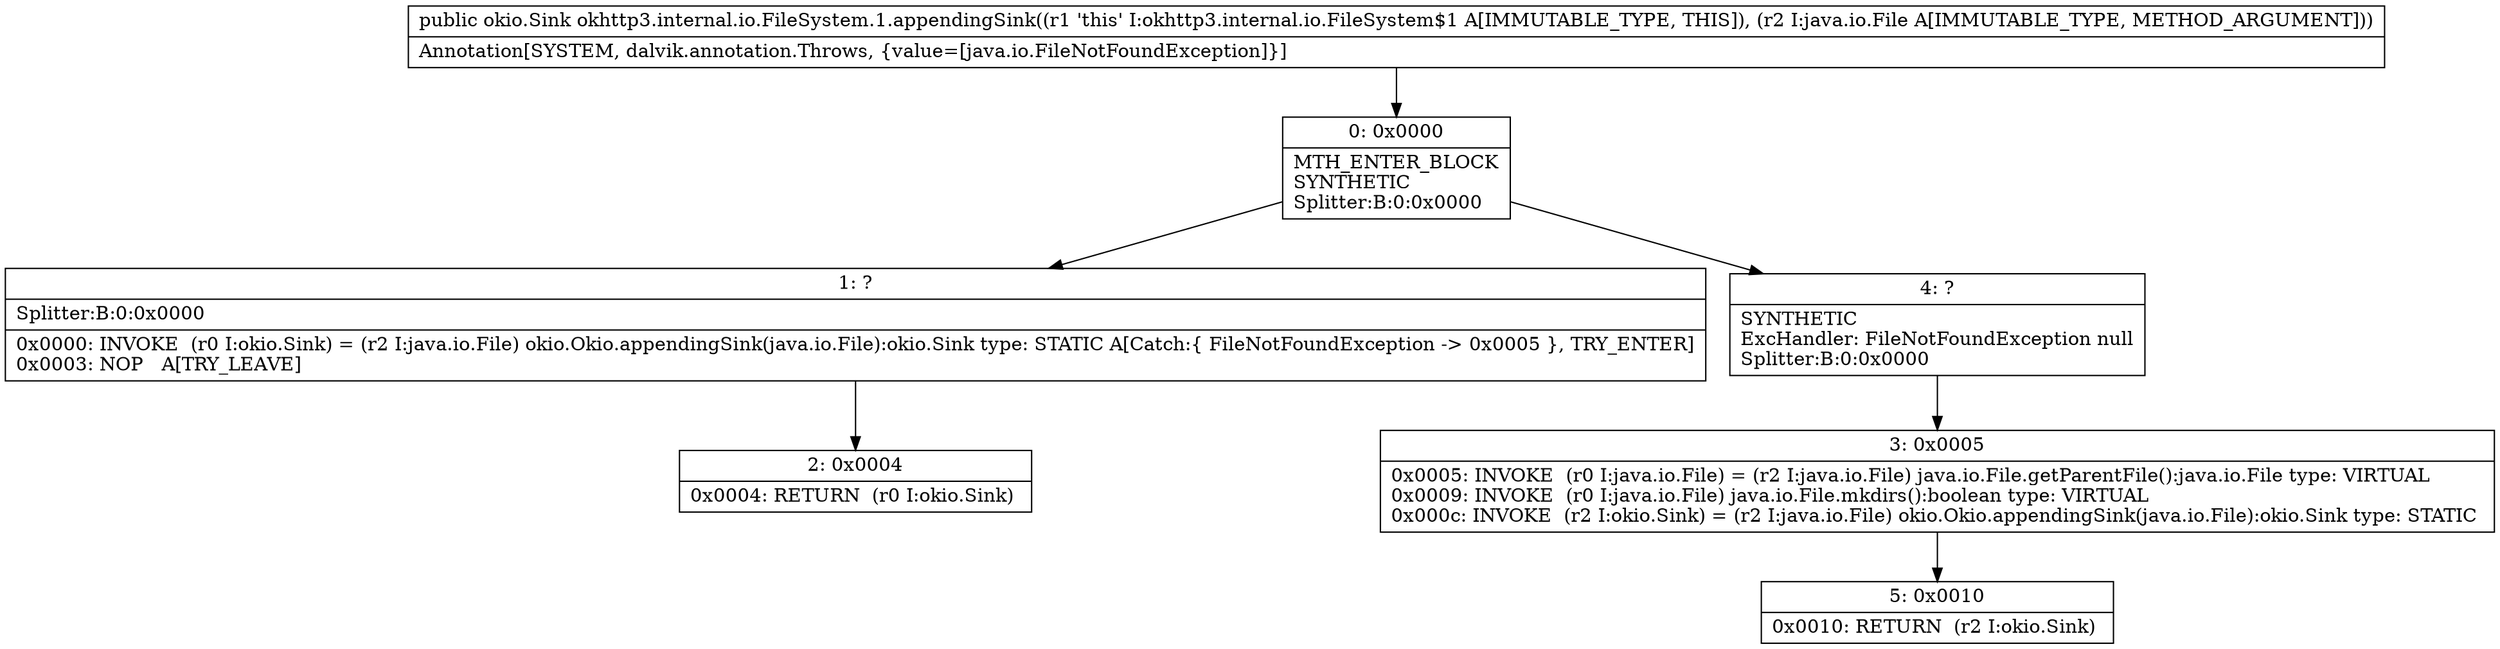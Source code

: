 digraph "CFG forokhttp3.internal.io.FileSystem.1.appendingSink(Ljava\/io\/File;)Lokio\/Sink;" {
Node_0 [shape=record,label="{0\:\ 0x0000|MTH_ENTER_BLOCK\lSYNTHETIC\lSplitter:B:0:0x0000\l}"];
Node_1 [shape=record,label="{1\:\ ?|Splitter:B:0:0x0000\l|0x0000: INVOKE  (r0 I:okio.Sink) = (r2 I:java.io.File) okio.Okio.appendingSink(java.io.File):okio.Sink type: STATIC A[Catch:\{ FileNotFoundException \-\> 0x0005 \}, TRY_ENTER]\l0x0003: NOP   A[TRY_LEAVE]\l}"];
Node_2 [shape=record,label="{2\:\ 0x0004|0x0004: RETURN  (r0 I:okio.Sink) \l}"];
Node_3 [shape=record,label="{3\:\ 0x0005|0x0005: INVOKE  (r0 I:java.io.File) = (r2 I:java.io.File) java.io.File.getParentFile():java.io.File type: VIRTUAL \l0x0009: INVOKE  (r0 I:java.io.File) java.io.File.mkdirs():boolean type: VIRTUAL \l0x000c: INVOKE  (r2 I:okio.Sink) = (r2 I:java.io.File) okio.Okio.appendingSink(java.io.File):okio.Sink type: STATIC \l}"];
Node_4 [shape=record,label="{4\:\ ?|SYNTHETIC\lExcHandler: FileNotFoundException null\lSplitter:B:0:0x0000\l}"];
Node_5 [shape=record,label="{5\:\ 0x0010|0x0010: RETURN  (r2 I:okio.Sink) \l}"];
MethodNode[shape=record,label="{public okio.Sink okhttp3.internal.io.FileSystem.1.appendingSink((r1 'this' I:okhttp3.internal.io.FileSystem$1 A[IMMUTABLE_TYPE, THIS]), (r2 I:java.io.File A[IMMUTABLE_TYPE, METHOD_ARGUMENT]))  | Annotation[SYSTEM, dalvik.annotation.Throws, \{value=[java.io.FileNotFoundException]\}]\l}"];
MethodNode -> Node_0;
Node_0 -> Node_1;
Node_0 -> Node_4;
Node_1 -> Node_2;
Node_3 -> Node_5;
Node_4 -> Node_3;
}

